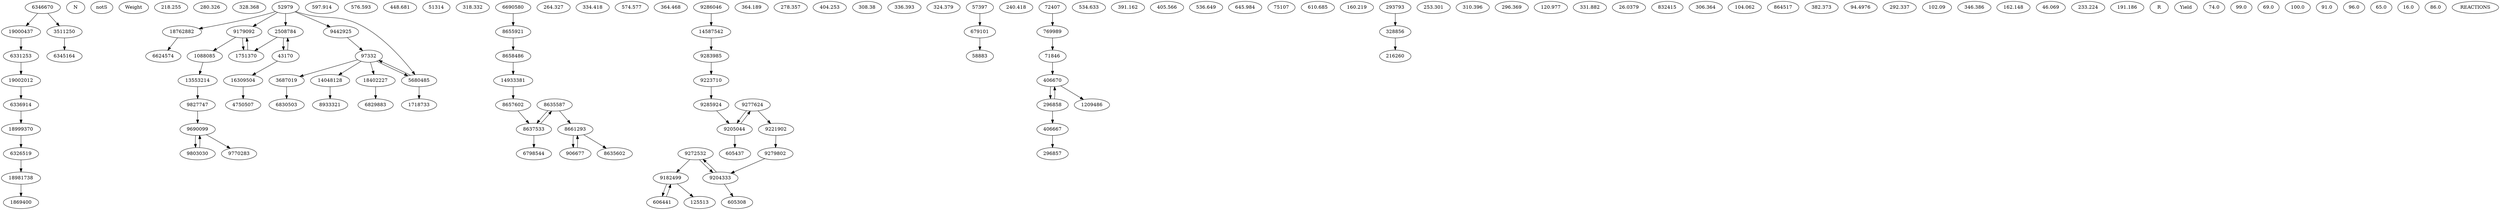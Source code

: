 digraph G {
6331253 N notS Weight 218.255
6336914 N notS Weight 280.326
6345164 N notS Weight 328.368
6346670 N notS Weight 328.368
6624574 N notS Weight 597.914
6829883 N notS Weight 576.593
6830503 N notS Weight 448.681
51314 N notS Weight 318.332
8635587 N notS Weight 264.327
52979 N notS Weight 334.418
8635602 N notS Weight 280.326
8657602 N notS Weight 574.577
8658486 N notS Weight 448.681
8933321 N notS Weight 364.468
9272532 N notS Weight 364.189
9277624 N notS Weight 278.357
9279802 N notS Weight 404.253
9283985 N notS Weight 308.38
9285924 N notS Weight 336.393
9286046 N notS Weight 324.379
57397 N notS Weight 334.418
9770283 N notS Weight 240.418
71846 N notS Weight 534.633
6798544 N notS Weight 391.162
9803030 N notS Weight 405.566
72407 N notS Weight 536.649
9827747 N notS Weight 645.984
75107 N notS Weight 610.685
97332 N notS Weight 334.418
125513 N notS Weight 160.219
216260 N notS Weight 253.301
293793 N notS Weight 310.396
296858 N notS Weight 296.369
43170 N notS Weight 310.396
605308 N notS Weight 120.977
6690580 N notS Weight 334.418
606441 N notS Weight 331.882
906677 N notS Weight 26.0379
832415 N notS Weight 306.364
1751370 N notS Weight 104.062
864517 N notS Weight 382.373
605437 N notS Weight 94.4976
1088085 N notS Weight 310.396
296857 N notS Weight 292.337
1209486 N notS Weight 102.09
58883 N notS Weight 346.386
1869400 N notS Weight 162.148
1718733 N notS Weight 46.069
4750507 N notS Weight 233.224
6326519 N notS Weight 191.186
8637533 R Yield 74.0
8655921 R Yield 99.0
9179092 R Yield 69.0
9182499 R Yield 100.0
9204333 R Yield 91.0
9205044 R Yield 96.0
9221902 R Yield 65.0
9442925 R Yield 16.0
9690099 R Yield 86.0
2508784 R Yield 65.0
3687019 R Yield 96.0
REACTIONS
8637533->6798544
8637533->8635587
8657602->8637533
8635587->8637533
8655921->8658486
6690580->8655921
8661293->8635602
8661293->906677
8635587->8661293
906677->8661293
9179092->1751370
9179092->1088085
1751370->9179092
52979->9179092
9182499->125513
9182499->606441
606441->9182499
9272532->9182499
9204333->9272532
9204333->605308
9279802->9204333
9272532->9204333
9205044->9277624
9205044->605437
9277624->9205044
9285924->9205044
9221902->9279802
9277624->9221902
9223710->9285924
9283985->9223710
9442925->97332
52979->9442925
9690099->9770283
9690099->9803030
9827747->9690099
9803030->9690099
13553214->9827747
1088085->13553214
14048128->8933321
97332->14048128
14587542->9283985
9286046->14587542
14933381->8657602
8658486->14933381
16309504->4750507
43170->16309504
18402227->6829883
97332->18402227
18762882->6624574
52979->18762882
18981738->1869400
6326519->18981738
18999370->6326519
6336914->18999370
19000437->6331253
6346670->19000437
19002012->6336914
6331253->19002012
328856->216260
293793->328856
406667->296857
296858->406667
406670->296858
406670->1209486
296858->406670
71846->406670
679101->58883
57397->679101
769989->71846
72407->769989
2508784->1751370
2508784->43170
43170->2508784
52979->2508784
3511250->6345164
6346670->3511250
3687019->6830503
97332->3687019
5680485->97332
5680485->1718733
52979->5680485
97332->5680485
}
